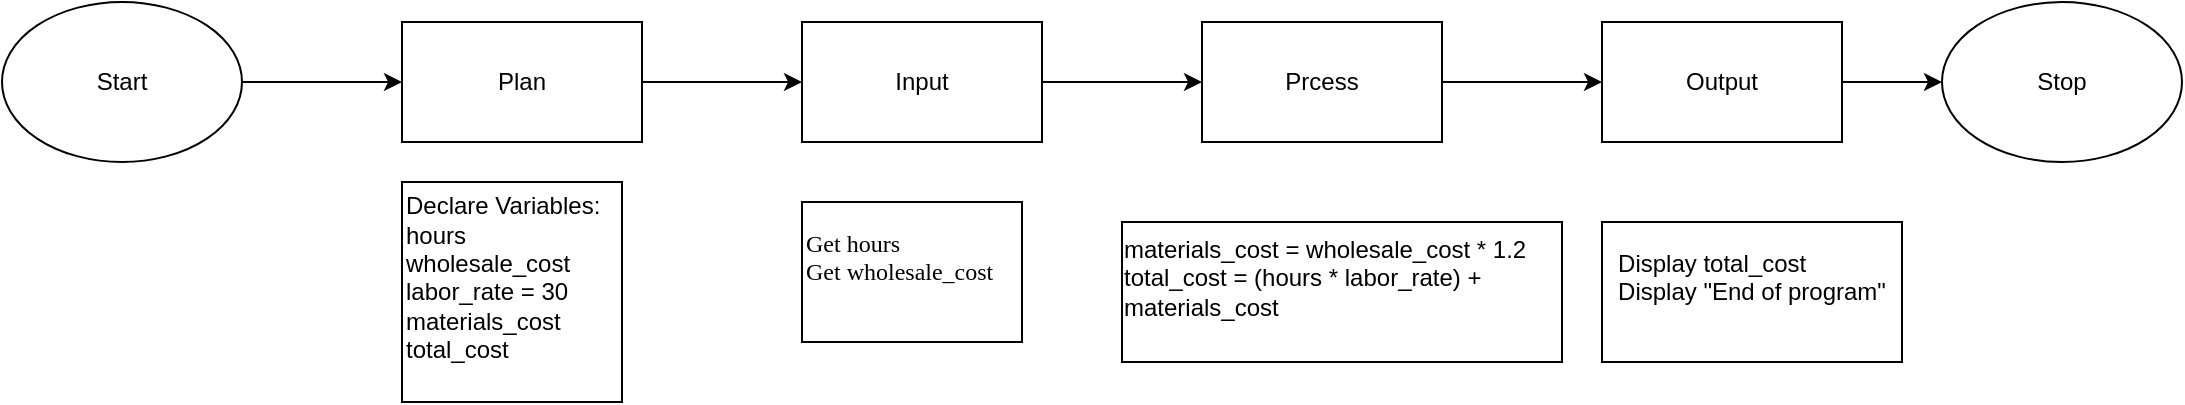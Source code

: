 <mxfile version="24.7.5">
  <diagram name="Page-1" id="4qWduVcJSl134Uv_ZRD9">
    <mxGraphModel dx="1243" dy="619" grid="1" gridSize="10" guides="1" tooltips="1" connect="1" arrows="1" fold="1" page="1" pageScale="1" pageWidth="850" pageHeight="1100" math="0" shadow="0">
      <root>
        <mxCell id="0" />
        <mxCell id="1" parent="0" />
        <mxCell id="5PGjJb4X_6iN3Xwbs_QI-3" value="" style="edgeStyle=orthogonalEdgeStyle;rounded=0;orthogonalLoop=1;jettySize=auto;html=1;" edge="1" parent="1" source="5PGjJb4X_6iN3Xwbs_QI-1" target="5PGjJb4X_6iN3Xwbs_QI-2">
          <mxGeometry relative="1" as="geometry" />
        </mxCell>
        <mxCell id="5PGjJb4X_6iN3Xwbs_QI-1" value="Start" style="ellipse;whiteSpace=wrap;html=1;" vertex="1" parent="1">
          <mxGeometry x="10" y="30" width="120" height="80" as="geometry" />
        </mxCell>
        <mxCell id="5PGjJb4X_6iN3Xwbs_QI-5" value="" style="edgeStyle=orthogonalEdgeStyle;rounded=0;orthogonalLoop=1;jettySize=auto;html=1;" edge="1" parent="1" source="5PGjJb4X_6iN3Xwbs_QI-2" target="5PGjJb4X_6iN3Xwbs_QI-4">
          <mxGeometry relative="1" as="geometry" />
        </mxCell>
        <mxCell id="5PGjJb4X_6iN3Xwbs_QI-2" value="Plan" style="whiteSpace=wrap;html=1;" vertex="1" parent="1">
          <mxGeometry x="210" y="40" width="120" height="60" as="geometry" />
        </mxCell>
        <mxCell id="5PGjJb4X_6iN3Xwbs_QI-7" value="" style="edgeStyle=orthogonalEdgeStyle;rounded=0;orthogonalLoop=1;jettySize=auto;html=1;" edge="1" parent="1" source="5PGjJb4X_6iN3Xwbs_QI-4" target="5PGjJb4X_6iN3Xwbs_QI-6">
          <mxGeometry relative="1" as="geometry" />
        </mxCell>
        <mxCell id="5PGjJb4X_6iN3Xwbs_QI-4" value="Input" style="whiteSpace=wrap;html=1;" vertex="1" parent="1">
          <mxGeometry x="410" y="40" width="120" height="60" as="geometry" />
        </mxCell>
        <mxCell id="5PGjJb4X_6iN3Xwbs_QI-9" value="" style="edgeStyle=orthogonalEdgeStyle;rounded=0;orthogonalLoop=1;jettySize=auto;html=1;" edge="1" parent="1" source="5PGjJb4X_6iN3Xwbs_QI-6" target="5PGjJb4X_6iN3Xwbs_QI-8">
          <mxGeometry relative="1" as="geometry" />
        </mxCell>
        <mxCell id="5PGjJb4X_6iN3Xwbs_QI-6" value="Prcess" style="whiteSpace=wrap;html=1;" vertex="1" parent="1">
          <mxGeometry x="610" y="40" width="120" height="60" as="geometry" />
        </mxCell>
        <mxCell id="5PGjJb4X_6iN3Xwbs_QI-11" value="" style="edgeStyle=orthogonalEdgeStyle;rounded=0;orthogonalLoop=1;jettySize=auto;html=1;" edge="1" parent="1" source="5PGjJb4X_6iN3Xwbs_QI-8" target="5PGjJb4X_6iN3Xwbs_QI-10">
          <mxGeometry relative="1" as="geometry" />
        </mxCell>
        <mxCell id="5PGjJb4X_6iN3Xwbs_QI-8" value="Output" style="whiteSpace=wrap;html=1;" vertex="1" parent="1">
          <mxGeometry x="810" y="40" width="120" height="60" as="geometry" />
        </mxCell>
        <mxCell id="5PGjJb4X_6iN3Xwbs_QI-10" value="Stop" style="ellipse;whiteSpace=wrap;html=1;" vertex="1" parent="1">
          <mxGeometry x="980" y="30" width="120" height="80" as="geometry" />
        </mxCell>
        <mxCell id="5PGjJb4X_6iN3Xwbs_QI-12" value="&lt;div&gt;Declare Variables:&lt;/div&gt;&lt;div&gt;hours&lt;/div&gt;&lt;div&gt;wholesale_cost&lt;/div&gt;&lt;div&gt;labor_rate = 30&lt;/div&gt;&lt;div&gt;materials_cost&lt;/div&gt;&lt;div&gt;total_cost&lt;/div&gt;&lt;div&gt;&lt;br&gt;&lt;/div&gt;" style="rounded=0;whiteSpace=wrap;html=1;align=left;" vertex="1" parent="1">
          <mxGeometry x="210" y="120" width="110" height="110" as="geometry" />
        </mxCell>
        <mxCell id="5PGjJb4X_6iN3Xwbs_QI-13" value="&lt;div&gt;&lt;div&gt;&lt;font face=&quot;Times New Roman&quot;&gt;Get hours&lt;/font&gt;&lt;/div&gt;&lt;div&gt;&lt;font face=&quot;Times New Roman&quot;&gt;Get wholesale_cost&lt;/font&gt;&lt;/div&gt;&lt;/div&gt;&lt;div&gt;&lt;br&gt;&lt;/div&gt;" style="rounded=0;whiteSpace=wrap;html=1;align=left;" vertex="1" parent="1">
          <mxGeometry x="410" y="130" width="110" height="70" as="geometry" />
        </mxCell>
        <mxCell id="5PGjJb4X_6iN3Xwbs_QI-14" value="&lt;div style=&quot;text-align: left;&quot;&gt;&lt;div&gt;materials_cost = wholesale_cost * 1.2&lt;/div&gt;&lt;div&gt;total_cost = (hours * labor_rate) + materials_cost&lt;/div&gt;&lt;div&gt;&lt;br&gt;&lt;/div&gt;&lt;/div&gt;" style="rounded=0;whiteSpace=wrap;html=1;" vertex="1" parent="1">
          <mxGeometry x="570" y="140" width="220" height="70" as="geometry" />
        </mxCell>
        <mxCell id="5PGjJb4X_6iN3Xwbs_QI-15" value="&lt;div style=&quot;text-align: left;&quot;&gt;&lt;div&gt;Display total_cost&lt;/div&gt;&lt;div&gt;Display &quot;End of program&quot;&lt;/div&gt;&lt;div&gt;&lt;br&gt;&lt;/div&gt;&lt;/div&gt;" style="rounded=0;whiteSpace=wrap;html=1;" vertex="1" parent="1">
          <mxGeometry x="810" y="140" width="150" height="70" as="geometry" />
        </mxCell>
        <mxCell id="5PGjJb4X_6iN3Xwbs_QI-16" style="edgeStyle=orthogonalEdgeStyle;rounded=0;orthogonalLoop=1;jettySize=auto;html=1;exitX=0.5;exitY=1;exitDx=0;exitDy=0;" edge="1" parent="1" source="5PGjJb4X_6iN3Xwbs_QI-14" target="5PGjJb4X_6iN3Xwbs_QI-14">
          <mxGeometry relative="1" as="geometry" />
        </mxCell>
      </root>
    </mxGraphModel>
  </diagram>
</mxfile>
